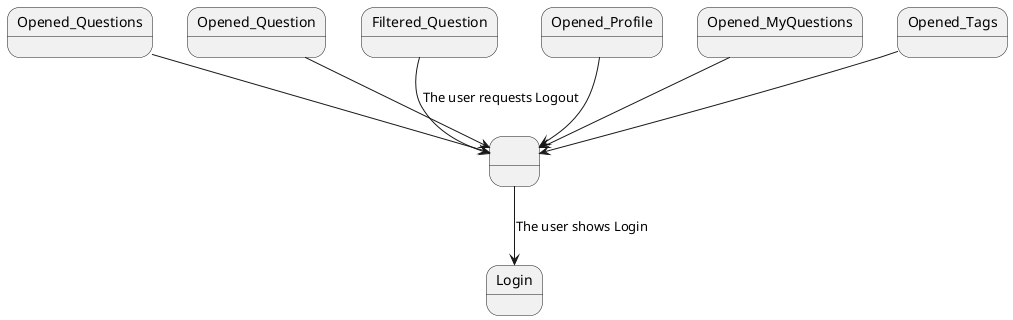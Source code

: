@startuml

state " " as Logout

Opened_Questions --> Logout
Opened_Question --> Logout
Filtered_Question --> Logout : The user requests Logout
Opened_Profile -down-> Logout
Opened_MyQuestions -down-> Logout
Opened_Tags -down-> Logout
Logout -down-> Login : The user shows Login

@enduml